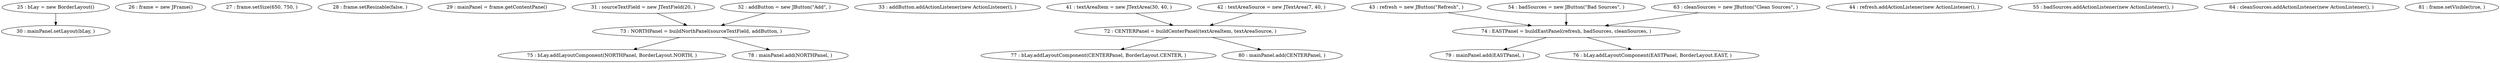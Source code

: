 digraph G {
"25 : bLay = new BorderLayout()"
"25 : bLay = new BorderLayout()" -> "30 : mainPanel.setLayout(bLay, )"
"26 : frame = new JFrame()"
"27 : frame.setSize(650, 750, )"
"28 : frame.setResizable(false, )"
"29 : mainPanel = frame.getContentPane()"
"30 : mainPanel.setLayout(bLay, )"
"31 : sourceTextField = new JTextField(20, )"
"31 : sourceTextField = new JTextField(20, )" -> "73 : NORTHPanel = buildNorthPanel(sourceTextField, addButton, )"
"32 : addButton = new JButton(\"Add\", )"
"32 : addButton = new JButton(\"Add\", )" -> "73 : NORTHPanel = buildNorthPanel(sourceTextField, addButton, )"
"33 : addButton.addActionListener(new ActionListener(), )"
"41 : textAreaItem = new JTextArea(30, 40, )"
"41 : textAreaItem = new JTextArea(30, 40, )" -> "72 : CENTERPanel = buildCenterPanel(textAreaItem, textAreaSource, )"
"42 : textAreaSource = new JTextArea(7, 40, )"
"42 : textAreaSource = new JTextArea(7, 40, )" -> "72 : CENTERPanel = buildCenterPanel(textAreaItem, textAreaSource, )"
"43 : refresh = new JButton(\"Refresh\", )"
"43 : refresh = new JButton(\"Refresh\", )" -> "74 : EASTPanel = buildEastPanel(refresh, badSources, cleanSources, )"
"44 : refresh.addActionListener(new ActionListener(), )"
"54 : badSources = new JButton(\"Bad Sources\", )"
"54 : badSources = new JButton(\"Bad Sources\", )" -> "74 : EASTPanel = buildEastPanel(refresh, badSources, cleanSources, )"
"55 : badSources.addActionListener(new ActionListener(), )"
"63 : cleanSources = new JButton(\"Clean Sources\", )"
"63 : cleanSources = new JButton(\"Clean Sources\", )" -> "74 : EASTPanel = buildEastPanel(refresh, badSources, cleanSources, )"
"64 : cleanSources.addActionListener(new ActionListener(), )"
"72 : CENTERPanel = buildCenterPanel(textAreaItem, textAreaSource, )"
"72 : CENTERPanel = buildCenterPanel(textAreaItem, textAreaSource, )" -> "77 : bLay.addLayoutComponent(CENTERPanel, BorderLayout.CENTER, )"
"72 : CENTERPanel = buildCenterPanel(textAreaItem, textAreaSource, )" -> "80 : mainPanel.add(CENTERPanel, )"
"73 : NORTHPanel = buildNorthPanel(sourceTextField, addButton, )"
"73 : NORTHPanel = buildNorthPanel(sourceTextField, addButton, )" -> "75 : bLay.addLayoutComponent(NORTHPanel, BorderLayout.NORTH, )"
"73 : NORTHPanel = buildNorthPanel(sourceTextField, addButton, )" -> "78 : mainPanel.add(NORTHPanel, )"
"74 : EASTPanel = buildEastPanel(refresh, badSources, cleanSources, )"
"74 : EASTPanel = buildEastPanel(refresh, badSources, cleanSources, )" -> "79 : mainPanel.add(EASTPanel, )"
"74 : EASTPanel = buildEastPanel(refresh, badSources, cleanSources, )" -> "76 : bLay.addLayoutComponent(EASTPanel, BorderLayout.EAST, )"
"75 : bLay.addLayoutComponent(NORTHPanel, BorderLayout.NORTH, )"
"76 : bLay.addLayoutComponent(EASTPanel, BorderLayout.EAST, )"
"77 : bLay.addLayoutComponent(CENTERPanel, BorderLayout.CENTER, )"
"78 : mainPanel.add(NORTHPanel, )"
"79 : mainPanel.add(EASTPanel, )"
"80 : mainPanel.add(CENTERPanel, )"
"81 : frame.setVisible(true, )"
}